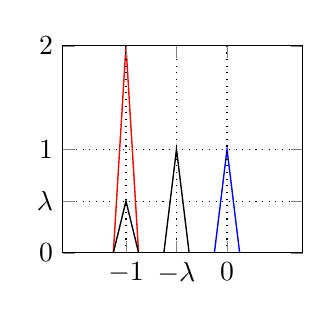\begin{tikzpicture}

\pgfplotsset{every axis grid/.style={style=dotted}}


\begin{axis}[%
name=main plot,%
axis on top,%
width=1.2in,%
scale only axis,%
xtick={6,10,14},%
xticklabels={$-1$,$-\lambda$,$0$},%
ytick={0,0.5,1,2},%
yticklabels={$0$,$\lambda$,$1$,$2$},%
xmajorgrids,ymajorgrids,enlargelimits=false]%

\addplot [%
color=red,%
solid,%
line width=0.5pt%
] coordinates{
 (5,0) (6,2) (7,0)
};

\addplot [%
color=blue,%
solid,%
line width=0.5pt%
] coordinates{
 (13,0) (14,1) (15,0)
};

\addplot [%
color=black,%
solid,%
line width=0.5pt%
] coordinates{
(1,0) (5,0) (6,0.5) (7,0) (9,0) (10,1) (11,0) (20,0)
};

\end{axis}

\end{tikzpicture}
